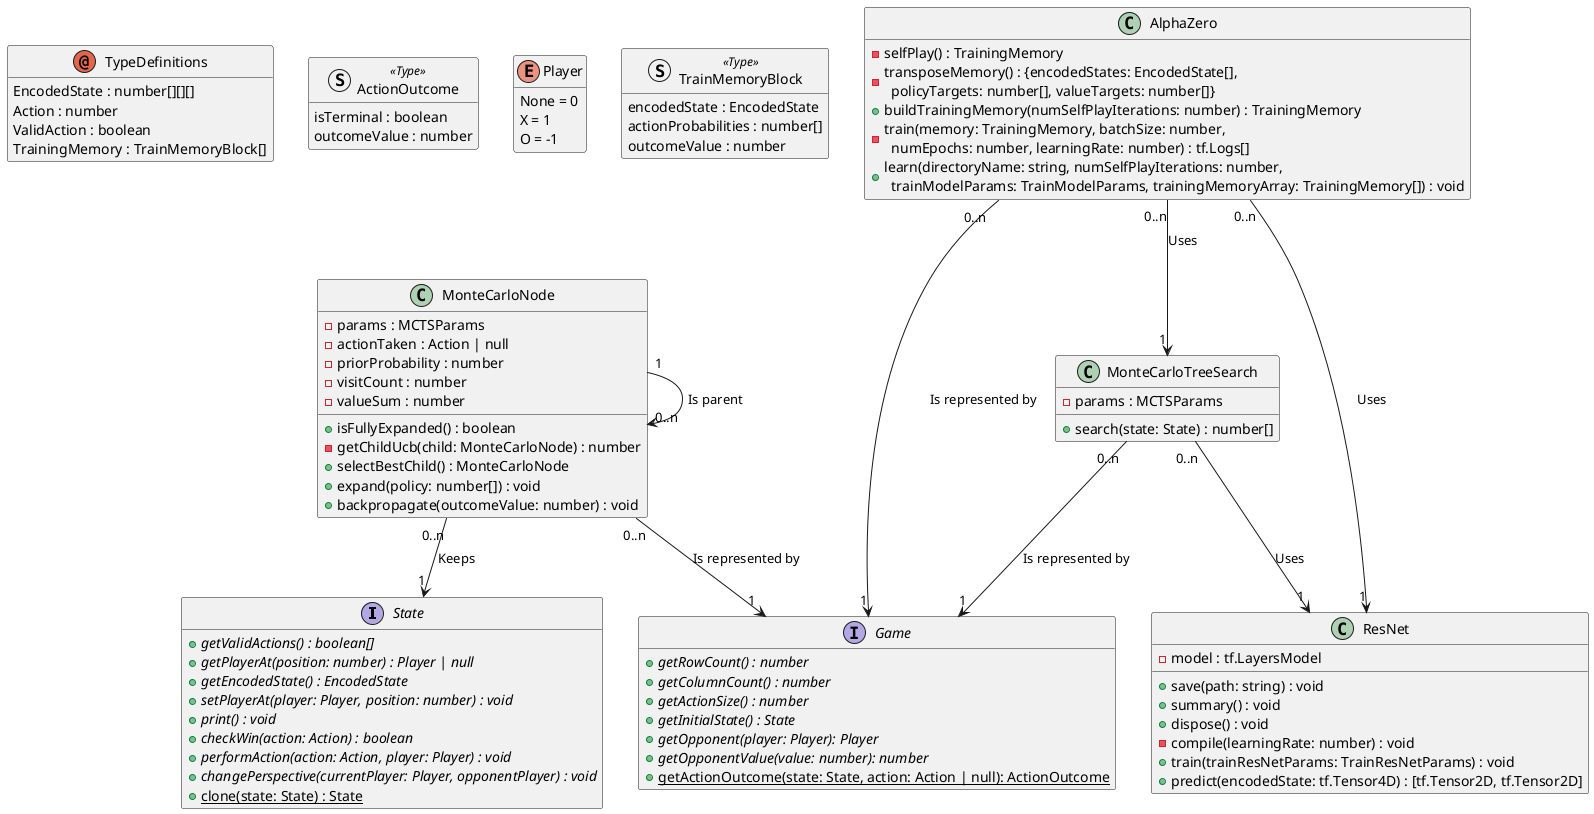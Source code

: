 @startuml

    ' Config
    hide empty members

    ' Classes

    interface State {
        {abstract} +getValidActions() : boolean[]
        {abstract} +getPlayerAt(position: number) : Player | null
        {abstract} +getEncodedState() : EncodedState
        {abstract} +setPlayerAt(player: Player, position: number) : void
        {abstract} +print() : void
        {abstract} +checkWin(action: Action) : boolean
        {abstract} +performAction(action: Action, player: Player) : void
        {abstract} +changePerspective(currentPlayer: Player, opponentPlayer) : void
        {static} +clone(state: State) : State
    }

    interface Game {
        {abstract} +getRowCount() : number
        {abstract} +getColumnCount() : number
        {abstract} +getActionSize() : number
        {abstract} +getInitialState() : State
        {abstract} +getOpponent(player: Player): Player
        {abstract} +getOpponentValue(value: number): number
        {static} +getActionOutcome(state: State, action: Action | null): ActionOutcome
    }

    class ResNet {
        -model : tf.LayersModel
        +save(path: string) : void
        +summary() : void
        +dispose() : void
        -compile(learningRate: number) : void
        +train(trainResNetParams: TrainResNetParams) : void
        +predict(encodedState: tf.Tensor4D) : [tf.Tensor2D, tf.Tensor2D]
    }

    class MonteCarloTreeSearch {
        -params : MCTSParams
        +search(state: State) : number[]
    }
    MonteCarloTreeSearch "0..n" --> "1" Game : Is represented by
    MonteCarloTreeSearch "0..n" --> "1" ResNet : Uses

    class MonteCarloNode {
        -params : MCTSParams
        -actionTaken : Action | null
        -priorProbability : number
        -visitCount : number
        -valueSum : number
        +isFullyExpanded() : boolean
        -getChildUcb(child: MonteCarloNode) : number
        +selectBestChild() : MonteCarloNode
        +expand(policy: number[]) : void
        +backpropagate(outcomeValue: number) : void
    }
    MonteCarloNode "0..n" --> "1" Game : Is represented by
    MonteCarloNode "0..n" --> "1" State : Keeps
    MonteCarloNode "1" --> "0..n" MonteCarloNode : Is parent

    class AlphaZero {
        -selfPlay() : TrainingMemory
        -transposeMemory() : {encodedStates: EncodedState[], \n  policyTargets: number[], valueTargets: number[]}
        +buildTrainingMemory(numSelfPlayIterations: number) : TrainingMemory
        -train(memory: TrainingMemory, batchSize: number, \n  numEpochs: number, learningRate: number) : tf.Logs[]
        +learn(directoryName: string, numSelfPlayIterations: number, \n  trainModelParams: TrainModelParams, trainingMemoryArray: TrainingMemory[]) : void
    }
    AlphaZero "0..n" --> "1" Game : Is represented by
    AlphaZero "0..n" --> "1" ResNet : Uses
    AlphaZero "0..n" --> "1" MonteCarloTreeSearch : Uses


    ' Definitions
    annotation TypeDefinitions {
        EncodedState : number[][][]
        Action : number
        ValidAction : boolean
        TrainingMemory : TrainMemoryBlock[]
    }

    enum Player {
        None = 0
        X = 1
        O = -1
    }

    struct ActionOutcome <<Type>> {
        isTerminal : boolean
        outcomeValue : number
    }
    
    ' struct TrainResNetParams <<Type>> {
    '     inputsBatch : tf.Tensor4D
	' 	policyOutputsBatch : tf.Tensor2D
	' 	valueOutputsBatch : tf.Tensor2D
	' 	batchSize : number
	' 	numEpochs : number
	' 	learningRate : number
	' 	validationSplit : number
    ' }

    ' struct MCTSParams <<Type>> {
    '     numSearches : number
    '     explorationConstant : number
    ' }

    struct TrainMemoryBlock <<Type>> {
        encodedState : EncodedState
        actionProbabilities : number[]
        outcomeValue : number
    }

    ' struct TrainAlphaZeroParams <<Type>> {
    '     numIterations : number
	' 	batchSize : number
	' 	numEpochs : number
	' 	learningRate : number
    ' }

    TypeDefinitions -[hidden] ActionOutcome
    ActionOutcome -[hidden] Player
    Player -[hidden] TrainMemoryBlock

@enduml